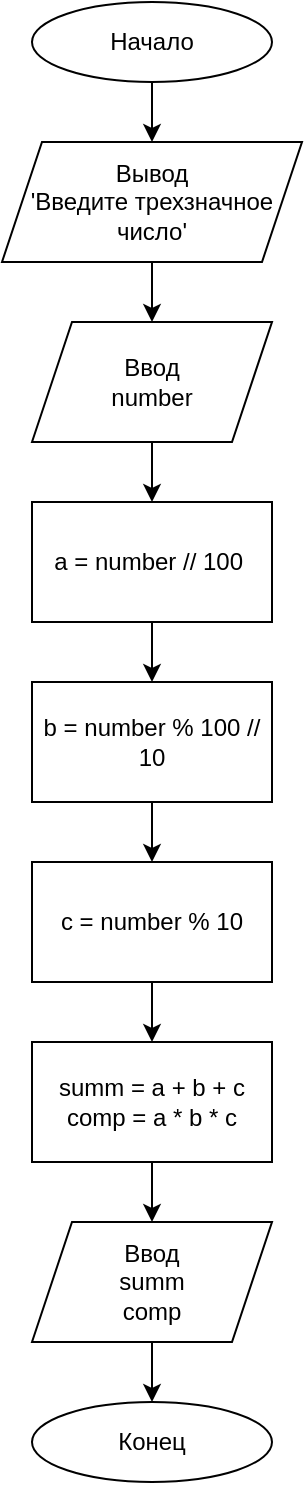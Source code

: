 <mxfile version="13.8.8" type="google" pages="5"><diagram id="25xtNtCRKlOZHEJqh-eC" name="Task 1"><mxGraphModel dx="1422" dy="762" grid="1" gridSize="10" guides="1" tooltips="1" connect="1" arrows="1" fold="1" page="1" pageScale="1" pageWidth="827" pageHeight="1169" math="0" shadow="0"><root><mxCell id="McjJeguB06SEoTUnNNNv-0"/><mxCell id="McjJeguB06SEoTUnNNNv-1" parent="McjJeguB06SEoTUnNNNv-0"/><mxCell id="McjJeguB06SEoTUnNNNv-11" style="edgeStyle=orthogonalEdgeStyle;rounded=0;orthogonalLoop=1;jettySize=auto;html=1;exitX=0.5;exitY=1;exitDx=0;exitDy=0;entryX=0.5;entryY=0;entryDx=0;entryDy=0;" edge="1" parent="McjJeguB06SEoTUnNNNv-1" source="McjJeguB06SEoTUnNNNv-2" target="McjJeguB06SEoTUnNNNv-3"><mxGeometry relative="1" as="geometry"/></mxCell><mxCell id="McjJeguB06SEoTUnNNNv-2" value="Начало" style="ellipse;whiteSpace=wrap;html=1;" vertex="1" parent="McjJeguB06SEoTUnNNNv-1"><mxGeometry x="354" y="20" width="120" height="40" as="geometry"/></mxCell><mxCell id="McjJeguB06SEoTUnNNNv-12" style="edgeStyle=orthogonalEdgeStyle;rounded=0;orthogonalLoop=1;jettySize=auto;html=1;exitX=0.5;exitY=1;exitDx=0;exitDy=0;entryX=0.5;entryY=0;entryDx=0;entryDy=0;" edge="1" parent="McjJeguB06SEoTUnNNNv-1" source="McjJeguB06SEoTUnNNNv-3" target="McjJeguB06SEoTUnNNNv-4"><mxGeometry relative="1" as="geometry"/></mxCell><mxCell id="McjJeguB06SEoTUnNNNv-3" value="Вывод&lt;br&gt;'Введите трехзначное число'" style="shape=parallelogram;perimeter=parallelogramPerimeter;whiteSpace=wrap;html=1;fixedSize=1;" vertex="1" parent="McjJeguB06SEoTUnNNNv-1"><mxGeometry x="339" y="90" width="150" height="60" as="geometry"/></mxCell><mxCell id="McjJeguB06SEoTUnNNNv-13" style="edgeStyle=orthogonalEdgeStyle;rounded=0;orthogonalLoop=1;jettySize=auto;html=1;exitX=0.5;exitY=1;exitDx=0;exitDy=0;entryX=0.5;entryY=0;entryDx=0;entryDy=0;" edge="1" parent="McjJeguB06SEoTUnNNNv-1" source="McjJeguB06SEoTUnNNNv-4" target="McjJeguB06SEoTUnNNNv-7"><mxGeometry relative="1" as="geometry"/></mxCell><mxCell id="McjJeguB06SEoTUnNNNv-4" value="Ввод&lt;br&gt;number" style="shape=parallelogram;perimeter=parallelogramPerimeter;whiteSpace=wrap;html=1;fixedSize=1;" vertex="1" parent="McjJeguB06SEoTUnNNNv-1"><mxGeometry x="354" y="180" width="120" height="60" as="geometry"/></mxCell><mxCell id="McjJeguB06SEoTUnNNNv-16" style="edgeStyle=orthogonalEdgeStyle;rounded=0;orthogonalLoop=1;jettySize=auto;html=1;exitX=0.5;exitY=1;exitDx=0;exitDy=0;entryX=0.5;entryY=0;entryDx=0;entryDy=0;" edge="1" parent="McjJeguB06SEoTUnNNNv-1" source="McjJeguB06SEoTUnNNNv-5" target="McjJeguB06SEoTUnNNNv-8"><mxGeometry relative="1" as="geometry"/></mxCell><mxCell id="McjJeguB06SEoTUnNNNv-5" value="c = number % 10" style="rounded=0;whiteSpace=wrap;html=1;" vertex="1" parent="McjJeguB06SEoTUnNNNv-1"><mxGeometry x="354" y="450" width="120" height="60" as="geometry"/></mxCell><mxCell id="McjJeguB06SEoTUnNNNv-15" style="edgeStyle=orthogonalEdgeStyle;rounded=0;orthogonalLoop=1;jettySize=auto;html=1;exitX=0.5;exitY=1;exitDx=0;exitDy=0;entryX=0.5;entryY=0;entryDx=0;entryDy=0;" edge="1" parent="McjJeguB06SEoTUnNNNv-1" source="McjJeguB06SEoTUnNNNv-6" target="McjJeguB06SEoTUnNNNv-5"><mxGeometry relative="1" as="geometry"/></mxCell><mxCell id="McjJeguB06SEoTUnNNNv-6" value="b = number % 100 // 10" style="rounded=0;whiteSpace=wrap;html=1;" vertex="1" parent="McjJeguB06SEoTUnNNNv-1"><mxGeometry x="354" y="360" width="120" height="60" as="geometry"/></mxCell><mxCell id="McjJeguB06SEoTUnNNNv-14" style="edgeStyle=orthogonalEdgeStyle;rounded=0;orthogonalLoop=1;jettySize=auto;html=1;exitX=0.5;exitY=1;exitDx=0;exitDy=0;entryX=0.5;entryY=0;entryDx=0;entryDy=0;" edge="1" parent="McjJeguB06SEoTUnNNNv-1" source="McjJeguB06SEoTUnNNNv-7" target="McjJeguB06SEoTUnNNNv-6"><mxGeometry relative="1" as="geometry"/></mxCell><mxCell id="McjJeguB06SEoTUnNNNv-7" value="a = number // 100&amp;nbsp;" style="rounded=0;whiteSpace=wrap;html=1;" vertex="1" parent="McjJeguB06SEoTUnNNNv-1"><mxGeometry x="354" y="270" width="120" height="60" as="geometry"/></mxCell><mxCell id="McjJeguB06SEoTUnNNNv-17" style="edgeStyle=orthogonalEdgeStyle;rounded=0;orthogonalLoop=1;jettySize=auto;html=1;exitX=0.5;exitY=1;exitDx=0;exitDy=0;entryX=0.5;entryY=0;entryDx=0;entryDy=0;" edge="1" parent="McjJeguB06SEoTUnNNNv-1" source="McjJeguB06SEoTUnNNNv-8" target="McjJeguB06SEoTUnNNNv-9"><mxGeometry relative="1" as="geometry"/></mxCell><mxCell id="McjJeguB06SEoTUnNNNv-8" value="summ = a + b + c&lt;br&gt;comp = a * b * c" style="rounded=0;whiteSpace=wrap;html=1;" vertex="1" parent="McjJeguB06SEoTUnNNNv-1"><mxGeometry x="354" y="540" width="120" height="60" as="geometry"/></mxCell><mxCell id="McjJeguB06SEoTUnNNNv-18" style="edgeStyle=orthogonalEdgeStyle;rounded=0;orthogonalLoop=1;jettySize=auto;html=1;exitX=0.5;exitY=1;exitDx=0;exitDy=0;entryX=0.5;entryY=0;entryDx=0;entryDy=0;" edge="1" parent="McjJeguB06SEoTUnNNNv-1" source="McjJeguB06SEoTUnNNNv-9" target="McjJeguB06SEoTUnNNNv-10"><mxGeometry relative="1" as="geometry"/></mxCell><mxCell id="McjJeguB06SEoTUnNNNv-9" value="Ввод&lt;br&gt;summ&lt;br&gt;comp" style="shape=parallelogram;perimeter=parallelogramPerimeter;whiteSpace=wrap;html=1;fixedSize=1;" vertex="1" parent="McjJeguB06SEoTUnNNNv-1"><mxGeometry x="354" y="630" width="120" height="60" as="geometry"/></mxCell><mxCell id="McjJeguB06SEoTUnNNNv-10" value="Конец" style="ellipse;whiteSpace=wrap;html=1;" vertex="1" parent="McjJeguB06SEoTUnNNNv-1"><mxGeometry x="354" y="720" width="120" height="40" as="geometry"/></mxCell></root></mxGraphModel></diagram><diagram id="anOx8kDSHEm3gENMnYb4" name="Task 3"><mxGraphModel dx="460" dy="752" grid="1" gridSize="10" guides="1" tooltips="1" connect="1" arrows="1" fold="1" page="1" pageScale="1" pageWidth="827" pageHeight="1169" math="0" shadow="0"><root><mxCell id="rfjsZ6-eTR9BTVZkiJD1-0"/><mxCell id="rfjsZ6-eTR9BTVZkiJD1-1" parent="rfjsZ6-eTR9BTVZkiJD1-0"/><mxCell id="rfjsZ6-eTR9BTVZkiJD1-4" style="edgeStyle=orthogonalEdgeStyle;rounded=0;orthogonalLoop=1;jettySize=auto;html=1;exitX=0.5;exitY=1;exitDx=0;exitDy=0;entryX=0.5;entryY=0;entryDx=0;entryDy=0;" edge="1" parent="rfjsZ6-eTR9BTVZkiJD1-1" source="rfjsZ6-eTR9BTVZkiJD1-2" target="rfjsZ6-eTR9BTVZkiJD1-3"><mxGeometry relative="1" as="geometry"/></mxCell><mxCell id="rfjsZ6-eTR9BTVZkiJD1-2" value="Начало" style="ellipse;whiteSpace=wrap;html=1;" vertex="1" parent="rfjsZ6-eTR9BTVZkiJD1-1"><mxGeometry x="354" y="50" width="120" height="40" as="geometry"/></mxCell><mxCell id="rfjsZ6-eTR9BTVZkiJD1-6" style="edgeStyle=orthogonalEdgeStyle;rounded=0;orthogonalLoop=1;jettySize=auto;html=1;exitX=0.5;exitY=1;exitDx=0;exitDy=0;entryX=0.5;entryY=0;entryDx=0;entryDy=0;" edge="1" parent="rfjsZ6-eTR9BTVZkiJD1-1" source="rfjsZ6-eTR9BTVZkiJD1-3" target="rfjsZ6-eTR9BTVZkiJD1-5"><mxGeometry relative="1" as="geometry"/></mxCell><mxCell id="rfjsZ6-eTR9BTVZkiJD1-3" value="Вывод&lt;br&gt;'Введите координаты&lt;br&gt;&amp;nbsp;(х1, у1)&amp;nbsp; (х2, у2)'" style="shape=parallelogram;perimeter=parallelogramPerimeter;whiteSpace=wrap;html=1;fixedSize=1;" vertex="1" parent="rfjsZ6-eTR9BTVZkiJD1-1"><mxGeometry x="340" y="120" width="156" height="60" as="geometry"/></mxCell><mxCell id="rfjsZ6-eTR9BTVZkiJD1-13" style="edgeStyle=orthogonalEdgeStyle;rounded=0;orthogonalLoop=1;jettySize=auto;html=1;exitX=0.5;exitY=1;exitDx=0;exitDy=0;entryX=0.5;entryY=0;entryDx=0;entryDy=0;" edge="1" parent="rfjsZ6-eTR9BTVZkiJD1-1" source="rfjsZ6-eTR9BTVZkiJD1-5" target="rfjsZ6-eTR9BTVZkiJD1-7"><mxGeometry relative="1" as="geometry"/></mxCell><mxCell id="rfjsZ6-eTR9BTVZkiJD1-5" value="Ввод&lt;br&gt;х1, у1, х2, у2" style="shape=parallelogram;perimeter=parallelogramPerimeter;whiteSpace=wrap;html=1;fixedSize=1;" vertex="1" parent="rfjsZ6-eTR9BTVZkiJD1-1"><mxGeometry x="358" y="210" width="120" height="60" as="geometry"/></mxCell><mxCell id="rfjsZ6-eTR9BTVZkiJD1-14" style="edgeStyle=orthogonalEdgeStyle;rounded=0;orthogonalLoop=1;jettySize=auto;html=1;exitX=0.5;exitY=1;exitDx=0;exitDy=0;entryX=0.5;entryY=0;entryDx=0;entryDy=0;" edge="1" parent="rfjsZ6-eTR9BTVZkiJD1-1" source="rfjsZ6-eTR9BTVZkiJD1-7" target="rfjsZ6-eTR9BTVZkiJD1-8"><mxGeometry relative="1" as="geometry"/></mxCell><mxCell id="rfjsZ6-eTR9BTVZkiJD1-7" value="k = (y1 - y2)/(x1 - x2)" style="rounded=0;whiteSpace=wrap;html=1;" vertex="1" parent="rfjsZ6-eTR9BTVZkiJD1-1"><mxGeometry x="358" y="300" width="120" height="60" as="geometry"/></mxCell><mxCell id="rfjsZ6-eTR9BTVZkiJD1-15" style="edgeStyle=orthogonalEdgeStyle;rounded=0;orthogonalLoop=1;jettySize=auto;html=1;exitX=0.5;exitY=1;exitDx=0;exitDy=0;entryX=0.5;entryY=0;entryDx=0;entryDy=0;" edge="1" parent="rfjsZ6-eTR9BTVZkiJD1-1" source="rfjsZ6-eTR9BTVZkiJD1-8" target="rfjsZ6-eTR9BTVZkiJD1-11"><mxGeometry relative="1" as="geometry"/></mxCell><mxCell id="rfjsZ6-eTR9BTVZkiJD1-8" value="b = y2 - ((y1 - y2)/(x1 -x2)) * x2" style="rounded=0;whiteSpace=wrap;html=1;" vertex="1" parent="rfjsZ6-eTR9BTVZkiJD1-1"><mxGeometry x="330" y="390" width="180" height="60" as="geometry"/></mxCell><mxCell id="rfjsZ6-eTR9BTVZkiJD1-17" style="edgeStyle=orthogonalEdgeStyle;rounded=0;orthogonalLoop=1;jettySize=auto;html=1;exitX=0.5;exitY=1;exitDx=0;exitDy=0;entryX=0.5;entryY=0;entryDx=0;entryDy=0;" edge="1" parent="rfjsZ6-eTR9BTVZkiJD1-1" source="rfjsZ6-eTR9BTVZkiJD1-11" target="rfjsZ6-eTR9BTVZkiJD1-12"><mxGeometry relative="1" as="geometry"/></mxCell><mxCell id="rfjsZ6-eTR9BTVZkiJD1-11" value="Вывод&lt;br&gt;'y = kx + b'" style="shape=parallelogram;perimeter=parallelogramPerimeter;whiteSpace=wrap;html=1;fixedSize=1;" vertex="1" parent="rfjsZ6-eTR9BTVZkiJD1-1"><mxGeometry x="360" y="480" width="120" height="60" as="geometry"/></mxCell><mxCell id="rfjsZ6-eTR9BTVZkiJD1-12" value="Конец" style="ellipse;whiteSpace=wrap;html=1;" vertex="1" parent="rfjsZ6-eTR9BTVZkiJD1-1"><mxGeometry x="360" y="580" width="120" height="40" as="geometry"/></mxCell></root></mxGraphModel></diagram><diagram id="IfWlm0e1lP4zoYslzaxg" name="Task 7"><mxGraphModel dx="460" dy="1921" grid="1" gridSize="10" guides="1" tooltips="1" connect="1" arrows="1" fold="1" page="1" pageScale="1" pageWidth="827" pageHeight="1169" math="0" shadow="0"><root><mxCell id="JjM3Pvo5HYMy0c5zYG-a-0"/><mxCell id="JjM3Pvo5HYMy0c5zYG-a-1" parent="JjM3Pvo5HYMy0c5zYG-a-0"/><mxCell id="TxJ2thoxrxC_qynosbC_-2" style="edgeStyle=orthogonalEdgeStyle;rounded=0;orthogonalLoop=1;jettySize=auto;html=1;exitX=0.5;exitY=1;exitDx=0;exitDy=0;entryX=0.5;entryY=0;entryDx=0;entryDy=0;" parent="JjM3Pvo5HYMy0c5zYG-a-1" source="TxJ2thoxrxC_qynosbC_-0" target="TxJ2thoxrxC_qynosbC_-1" edge="1"><mxGeometry relative="1" as="geometry"/></mxCell><mxCell id="TxJ2thoxrxC_qynosbC_-0" value="Начало" style="ellipse;whiteSpace=wrap;html=1;" parent="JjM3Pvo5HYMy0c5zYG-a-1" vertex="1"><mxGeometry x="354" y="-1120" width="120" height="40" as="geometry"/></mxCell><mxCell id="8mqTfst7zH2GHPZIp0Lx-1" style="edgeStyle=orthogonalEdgeStyle;rounded=0;orthogonalLoop=1;jettySize=auto;html=1;exitX=0.5;exitY=1;exitDx=0;exitDy=0;entryX=0.5;entryY=0;entryDx=0;entryDy=0;" parent="JjM3Pvo5HYMy0c5zYG-a-1" source="TxJ2thoxrxC_qynosbC_-1" target="8mqTfst7zH2GHPZIp0Lx-0" edge="1"><mxGeometry relative="1" as="geometry"/></mxCell><mxCell id="TxJ2thoxrxC_qynosbC_-1" value="Вывод&lt;br&gt;'Введите длины отрезков'" style="shape=parallelogram;perimeter=parallelogramPerimeter;whiteSpace=wrap;html=1;fixedSize=1;" parent="JjM3Pvo5HYMy0c5zYG-a-1" vertex="1"><mxGeometry x="354" y="-1060" width="120" height="60" as="geometry"/></mxCell><mxCell id="8mqTfst7zH2GHPZIp0Lx-5" style="edgeStyle=orthogonalEdgeStyle;rounded=0;orthogonalLoop=1;jettySize=auto;html=1;exitX=0.5;exitY=1;exitDx=0;exitDy=0;entryX=0.5;entryY=0;entryDx=0;entryDy=0;" parent="JjM3Pvo5HYMy0c5zYG-a-1" source="8mqTfst7zH2GHPZIp0Lx-0" target="8mqTfst7zH2GHPZIp0Lx-2" edge="1"><mxGeometry relative="1" as="geometry"/></mxCell><mxCell id="8mqTfst7zH2GHPZIp0Lx-0" value="Ввод&lt;br&gt;a, b, c" style="shape=parallelogram;perimeter=parallelogramPerimeter;whiteSpace=wrap;html=1;fixedSize=1;" parent="JjM3Pvo5HYMy0c5zYG-a-1" vertex="1"><mxGeometry x="354" y="-980" width="120" height="60" as="geometry"/></mxCell><mxCell id="8mqTfst7zH2GHPZIp0Lx-10" style="edgeStyle=orthogonalEdgeStyle;rounded=0;orthogonalLoop=1;jettySize=auto;html=1;exitX=1;exitY=0.5;exitDx=0;exitDy=0;entryX=0.5;entryY=0;entryDx=0;entryDy=0;" parent="JjM3Pvo5HYMy0c5zYG-a-1" source="8mqTfst7zH2GHPZIp0Lx-2" target="8mqTfst7zH2GHPZIp0Lx-9" edge="1"><mxGeometry relative="1" as="geometry"/></mxCell><mxCell id="8mqTfst7zH2GHPZIp0Lx-14" style="edgeStyle=orthogonalEdgeStyle;rounded=0;orthogonalLoop=1;jettySize=auto;html=1;exitX=0;exitY=0.5;exitDx=0;exitDy=0;entryX=0.5;entryY=0;entryDx=0;entryDy=0;" parent="JjM3Pvo5HYMy0c5zYG-a-1" source="8mqTfst7zH2GHPZIp0Lx-2" target="8mqTfst7zH2GHPZIp0Lx-11" edge="1"><mxGeometry relative="1" as="geometry"/></mxCell><mxCell id="8mqTfst7zH2GHPZIp0Lx-2" value="a + b &amp;lt;= c&lt;br&gt;a + c &amp;lt;= b&lt;br&gt;b + c &amp;lt;= a" style="rhombus;whiteSpace=wrap;html=1;" parent="JjM3Pvo5HYMy0c5zYG-a-1" vertex="1"><mxGeometry x="339" y="-880" width="150" height="70" as="geometry"/></mxCell><mxCell id="8mqTfst7zH2GHPZIp0Lx-3" value="Да" style="text;html=1;align=center;verticalAlign=middle;resizable=0;points=[];autosize=1;" parent="JjM3Pvo5HYMy0c5zYG-a-1" vertex="1"><mxGeometry x="340" y="-880" width="30" height="20" as="geometry"/></mxCell><mxCell id="8mqTfst7zH2GHPZIp0Lx-4" value="Нет" style="text;html=1;align=center;verticalAlign=middle;resizable=0;points=[];autosize=1;" parent="JjM3Pvo5HYMy0c5zYG-a-1" vertex="1"><mxGeometry x="445" y="-880" width="40" height="20" as="geometry"/></mxCell><mxCell id="8mqTfst7zH2GHPZIp0Lx-26" style="edgeStyle=orthogonalEdgeStyle;rounded=0;orthogonalLoop=1;jettySize=auto;html=1;exitX=0.5;exitY=1;exitDx=0;exitDy=0;entryX=0.5;entryY=0;entryDx=0;entryDy=0;" parent="JjM3Pvo5HYMy0c5zYG-a-1" source="8mqTfst7zH2GHPZIp0Lx-9" target="8mqTfst7zH2GHPZIp0Lx-25" edge="1"><mxGeometry relative="1" as="geometry"/></mxCell><mxCell id="8mqTfst7zH2GHPZIp0Lx-9" value="Вывод&lt;br&gt;'Треугольник не существует'" style="shape=parallelogram;perimeter=parallelogramPerimeter;whiteSpace=wrap;html=1;fixedSize=1;" parent="JjM3Pvo5HYMy0c5zYG-a-1" vertex="1"><mxGeometry x="550" y="-650" width="120" height="60" as="geometry"/></mxCell><mxCell id="8mqTfst7zH2GHPZIp0Lx-16" style="edgeStyle=orthogonalEdgeStyle;rounded=0;orthogonalLoop=1;jettySize=auto;html=1;exitX=0;exitY=0.5;exitDx=0;exitDy=0;entryX=0.5;entryY=0;entryDx=0;entryDy=0;" parent="JjM3Pvo5HYMy0c5zYG-a-1" source="8mqTfst7zH2GHPZIp0Lx-11" target="8mqTfst7zH2GHPZIp0Lx-15" edge="1"><mxGeometry relative="1" as="geometry"/></mxCell><mxCell id="8mqTfst7zH2GHPZIp0Lx-20" style="edgeStyle=orthogonalEdgeStyle;rounded=0;orthogonalLoop=1;jettySize=auto;html=1;exitX=1;exitY=0.5;exitDx=0;exitDy=0;entryX=0.5;entryY=0;entryDx=0;entryDy=0;" parent="JjM3Pvo5HYMy0c5zYG-a-1" source="8mqTfst7zH2GHPZIp0Lx-11" target="8mqTfst7zH2GHPZIp0Lx-17" edge="1"><mxGeometry relative="1" as="geometry"/></mxCell><mxCell id="8mqTfst7zH2GHPZIp0Lx-11" value="a != b&lt;br&gt;a != c&lt;br&gt;b != c" style="rhombus;whiteSpace=wrap;html=1;" parent="JjM3Pvo5HYMy0c5zYG-a-1" vertex="1"><mxGeometry x="185" y="-790" width="110" height="60" as="geometry"/></mxCell><mxCell id="8mqTfst7zH2GHPZIp0Lx-12" value="Да" style="text;html=1;align=center;verticalAlign=middle;resizable=0;points=[];autosize=1;" parent="JjM3Pvo5HYMy0c5zYG-a-1" vertex="1"><mxGeometry x="170" y="-790" width="30" height="20" as="geometry"/></mxCell><mxCell id="8mqTfst7zH2GHPZIp0Lx-13" value="Нет" style="text;html=1;align=center;verticalAlign=middle;resizable=0;points=[];autosize=1;" parent="JjM3Pvo5HYMy0c5zYG-a-1" vertex="1"><mxGeometry x="275" y="-790" width="40" height="20" as="geometry"/></mxCell><mxCell id="8mqTfst7zH2GHPZIp0Lx-29" style="edgeStyle=orthogonalEdgeStyle;rounded=0;orthogonalLoop=1;jettySize=auto;html=1;exitX=0.5;exitY=1;exitDx=0;exitDy=0;entryX=0.5;entryY=0;entryDx=0;entryDy=0;" parent="JjM3Pvo5HYMy0c5zYG-a-1" source="8mqTfst7zH2GHPZIp0Lx-15" target="8mqTfst7zH2GHPZIp0Lx-25" edge="1"><mxGeometry relative="1" as="geometry"/></mxCell><mxCell id="8mqTfst7zH2GHPZIp0Lx-15" value="Вывод&lt;br&gt;'Треугольник разносторонний'" style="shape=parallelogram;perimeter=parallelogramPerimeter;whiteSpace=wrap;html=1;fixedSize=1;" parent="JjM3Pvo5HYMy0c5zYG-a-1" vertex="1"><mxGeometry x="50" y="-650" width="130" height="60" as="geometry"/></mxCell><mxCell id="8mqTfst7zH2GHPZIp0Lx-22" style="edgeStyle=orthogonalEdgeStyle;rounded=0;orthogonalLoop=1;jettySize=auto;html=1;exitX=0;exitY=0.5;exitDx=0;exitDy=0;entryX=0.5;entryY=0;entryDx=0;entryDy=0;" parent="JjM3Pvo5HYMy0c5zYG-a-1" source="8mqTfst7zH2GHPZIp0Lx-17" target="8mqTfst7zH2GHPZIp0Lx-21" edge="1"><mxGeometry relative="1" as="geometry"/></mxCell><mxCell id="8mqTfst7zH2GHPZIp0Lx-24" style="edgeStyle=orthogonalEdgeStyle;rounded=0;orthogonalLoop=1;jettySize=auto;html=1;exitX=1;exitY=0.5;exitDx=0;exitDy=0;entryX=0.577;entryY=0.033;entryDx=0;entryDy=0;entryPerimeter=0;" parent="JjM3Pvo5HYMy0c5zYG-a-1" source="8mqTfst7zH2GHPZIp0Lx-17" target="8mqTfst7zH2GHPZIp0Lx-23" edge="1"><mxGeometry relative="1" as="geometry"/></mxCell><mxCell id="8mqTfst7zH2GHPZIp0Lx-17" value="a = b = c" style="rhombus;whiteSpace=wrap;html=1;" parent="JjM3Pvo5HYMy0c5zYG-a-1" vertex="1"><mxGeometry x="290" y="-730" width="110" height="60" as="geometry"/></mxCell><mxCell id="8mqTfst7zH2GHPZIp0Lx-18" value="Да" style="text;html=1;align=center;verticalAlign=middle;resizable=0;points=[];autosize=1;" parent="JjM3Pvo5HYMy0c5zYG-a-1" vertex="1"><mxGeometry x="275" y="-730" width="30" height="20" as="geometry"/></mxCell><mxCell id="8mqTfst7zH2GHPZIp0Lx-19" value="Нет" style="text;html=1;align=center;verticalAlign=middle;resizable=0;points=[];autosize=1;" parent="JjM3Pvo5HYMy0c5zYG-a-1" vertex="1"><mxGeometry x="380" y="-730" width="40" height="20" as="geometry"/></mxCell><mxCell id="8mqTfst7zH2GHPZIp0Lx-28" style="edgeStyle=orthogonalEdgeStyle;rounded=0;orthogonalLoop=1;jettySize=auto;html=1;exitX=0.5;exitY=1;exitDx=0;exitDy=0;entryX=0.5;entryY=0;entryDx=0;entryDy=0;" parent="JjM3Pvo5HYMy0c5zYG-a-1" source="8mqTfst7zH2GHPZIp0Lx-21" target="8mqTfst7zH2GHPZIp0Lx-25" edge="1"><mxGeometry relative="1" as="geometry"/></mxCell><mxCell id="8mqTfst7zH2GHPZIp0Lx-21" value="Вывод&lt;br&gt;'Треугольник равносторонний'" style="shape=parallelogram;perimeter=parallelogramPerimeter;whiteSpace=wrap;html=1;fixedSize=1;" parent="JjM3Pvo5HYMy0c5zYG-a-1" vertex="1"><mxGeometry x="200" y="-650" width="130" height="60" as="geometry"/></mxCell><mxCell id="8mqTfst7zH2GHPZIp0Lx-27" style="edgeStyle=orthogonalEdgeStyle;rounded=0;orthogonalLoop=1;jettySize=auto;html=1;exitX=0.5;exitY=1;exitDx=0;exitDy=0;entryX=0.5;entryY=0;entryDx=0;entryDy=0;" parent="JjM3Pvo5HYMy0c5zYG-a-1" source="8mqTfst7zH2GHPZIp0Lx-23" target="8mqTfst7zH2GHPZIp0Lx-25" edge="1"><mxGeometry relative="1" as="geometry"/></mxCell><mxCell id="8mqTfst7zH2GHPZIp0Lx-23" value="Вывод&lt;br&gt;'Треугольник равносторонний'" style="shape=parallelogram;perimeter=parallelogramPerimeter;whiteSpace=wrap;html=1;fixedSize=1;" parent="JjM3Pvo5HYMy0c5zYG-a-1" vertex="1"><mxGeometry x="390" y="-650" width="130" height="60" as="geometry"/></mxCell><mxCell id="8mqTfst7zH2GHPZIp0Lx-25" value="Конец" style="ellipse;whiteSpace=wrap;html=1;" parent="JjM3Pvo5HYMy0c5zYG-a-1" vertex="1"><mxGeometry x="354" y="-520" width="120" height="40" as="geometry"/></mxCell></root></mxGraphModel></diagram><diagram id="6WDhkIJH_eCz7nYe2sJX" name="Task 8"><mxGraphModel dx="460" dy="752" grid="1" gridSize="10" guides="1" tooltips="1" connect="1" arrows="1" fold="1" page="1" pageScale="1" pageWidth="827" pageHeight="1169" math="0" shadow="0"><root><mxCell id="m5B79tW_Gu5ac8S8Aag7-0"/><mxCell id="m5B79tW_Gu5ac8S8Aag7-1" parent="m5B79tW_Gu5ac8S8Aag7-0"/><mxCell id="Gj9czIPTzXlTFDW5N3iv-2" style="edgeStyle=orthogonalEdgeStyle;rounded=0;orthogonalLoop=1;jettySize=auto;html=1;exitX=0.5;exitY=1;exitDx=0;exitDy=0;entryX=0.5;entryY=0;entryDx=0;entryDy=0;" edge="1" parent="m5B79tW_Gu5ac8S8Aag7-1" source="Gj9czIPTzXlTFDW5N3iv-0" target="Gj9czIPTzXlTFDW5N3iv-1"><mxGeometry relative="1" as="geometry"/></mxCell><mxCell id="Gj9czIPTzXlTFDW5N3iv-0" value="Начало" style="ellipse;whiteSpace=wrap;html=1;" vertex="1" parent="m5B79tW_Gu5ac8S8Aag7-1"><mxGeometry x="354" y="40" width="120" height="40" as="geometry"/></mxCell><mxCell id="Gj9czIPTzXlTFDW5N3iv-4" style="edgeStyle=orthogonalEdgeStyle;rounded=0;orthogonalLoop=1;jettySize=auto;html=1;exitX=0.5;exitY=1;exitDx=0;exitDy=0;entryX=0.5;entryY=0;entryDx=0;entryDy=0;" edge="1" parent="m5B79tW_Gu5ac8S8Aag7-1" source="Gj9czIPTzXlTFDW5N3iv-1" target="Gj9czIPTzXlTFDW5N3iv-3"><mxGeometry relative="1" as="geometry"/></mxCell><mxCell id="Gj9czIPTzXlTFDW5N3iv-1" value="Вывод&lt;br&gt;'Введите год'" style="shape=parallelogram;perimeter=parallelogramPerimeter;whiteSpace=wrap;html=1;fixedSize=1;" vertex="1" parent="m5B79tW_Gu5ac8S8Aag7-1"><mxGeometry x="354" y="110" width="120" height="60" as="geometry"/></mxCell><mxCell id="Gj9czIPTzXlTFDW5N3iv-9" style="edgeStyle=orthogonalEdgeStyle;rounded=0;orthogonalLoop=1;jettySize=auto;html=1;exitX=0.5;exitY=1;exitDx=0;exitDy=0;" edge="1" parent="m5B79tW_Gu5ac8S8Aag7-1" source="Gj9czIPTzXlTFDW5N3iv-3" target="Gj9czIPTzXlTFDW5N3iv-6"><mxGeometry relative="1" as="geometry"/></mxCell><mxCell id="Gj9czIPTzXlTFDW5N3iv-3" value="Ввод&lt;br&gt;Year" style="shape=parallelogram;perimeter=parallelogramPerimeter;whiteSpace=wrap;html=1;fixedSize=1;" vertex="1" parent="m5B79tW_Gu5ac8S8Aag7-1"><mxGeometry x="354" y="200" width="120" height="60" as="geometry"/></mxCell><mxCell id="Gj9czIPTzXlTFDW5N3iv-13" style="edgeStyle=orthogonalEdgeStyle;rounded=0;orthogonalLoop=1;jettySize=auto;html=1;exitX=0.5;exitY=1;exitDx=0;exitDy=0;entryX=0.5;entryY=0;entryDx=0;entryDy=0;" edge="1" parent="m5B79tW_Gu5ac8S8Aag7-1" source="Gj9czIPTzXlTFDW5N3iv-6" target="Gj9czIPTzXlTFDW5N3iv-10"><mxGeometry relative="1" as="geometry"/></mxCell><mxCell id="Gj9czIPTzXlTFDW5N3iv-28" style="edgeStyle=orthogonalEdgeStyle;rounded=0;orthogonalLoop=1;jettySize=auto;html=1;exitX=1;exitY=0.5;exitDx=0;exitDy=0;entryX=0.575;entryY=0.033;entryDx=0;entryDy=0;entryPerimeter=0;" edge="1" parent="m5B79tW_Gu5ac8S8Aag7-1" source="Gj9czIPTzXlTFDW5N3iv-6" target="Gj9czIPTzXlTFDW5N3iv-14"><mxGeometry relative="1" as="geometry"/></mxCell><mxCell id="Gj9czIPTzXlTFDW5N3iv-6" value="Year % 4 != 0" style="rhombus;whiteSpace=wrap;html=1;" vertex="1" parent="m5B79tW_Gu5ac8S8Aag7-1"><mxGeometry x="359" y="300" width="110" height="60" as="geometry"/></mxCell><mxCell id="Gj9czIPTzXlTFDW5N3iv-7" value="Нет" style="text;html=1;align=center;verticalAlign=middle;resizable=0;points=[];autosize=1;" vertex="1" parent="m5B79tW_Gu5ac8S8Aag7-1"><mxGeometry x="370" y="360" width="40" height="20" as="geometry"/></mxCell><mxCell id="Gj9czIPTzXlTFDW5N3iv-8" value="Да" style="text;html=1;align=center;verticalAlign=middle;resizable=0;points=[];autosize=1;" vertex="1" parent="m5B79tW_Gu5ac8S8Aag7-1"><mxGeometry x="451" y="300" width="30" height="20" as="geometry"/></mxCell><mxCell id="Gj9czIPTzXlTFDW5N3iv-17" style="edgeStyle=orthogonalEdgeStyle;rounded=0;orthogonalLoop=1;jettySize=auto;html=1;exitX=0;exitY=0.5;exitDx=0;exitDy=0;entryX=0.5;entryY=0;entryDx=0;entryDy=0;" edge="1" parent="m5B79tW_Gu5ac8S8Aag7-1" source="Gj9czIPTzXlTFDW5N3iv-10" target="Gj9czIPTzXlTFDW5N3iv-16"><mxGeometry relative="1" as="geometry"/></mxCell><mxCell id="Gj9czIPTzXlTFDW5N3iv-10" value="year % 100 == 0" style="rhombus;whiteSpace=wrap;html=1;" vertex="1" parent="m5B79tW_Gu5ac8S8Aag7-1"><mxGeometry x="359" y="400" width="110" height="70" as="geometry"/></mxCell><mxCell id="Gj9czIPTzXlTFDW5N3iv-11" value="Нет" style="text;html=1;align=center;verticalAlign=middle;resizable=0;points=[];autosize=1;" vertex="1" parent="m5B79tW_Gu5ac8S8Aag7-1"><mxGeometry x="336" y="400" width="40" height="20" as="geometry"/></mxCell><mxCell id="Gj9czIPTzXlTFDW5N3iv-12" value="Да" style="text;html=1;align=center;verticalAlign=middle;resizable=0;points=[];autosize=1;" vertex="1" parent="m5B79tW_Gu5ac8S8Aag7-1"><mxGeometry x="451" y="400" width="30" height="20" as="geometry"/></mxCell><mxCell id="Gj9czIPTzXlTFDW5N3iv-30" style="edgeStyle=orthogonalEdgeStyle;rounded=0;orthogonalLoop=1;jettySize=auto;html=1;exitX=0.5;exitY=1;exitDx=0;exitDy=0;entryX=0.5;entryY=0;entryDx=0;entryDy=0;" edge="1" parent="m5B79tW_Gu5ac8S8Aag7-1" source="Gj9czIPTzXlTFDW5N3iv-14" target="Gj9czIPTzXlTFDW5N3iv-18"><mxGeometry relative="1" as="geometry"/></mxCell><mxCell id="Gj9czIPTzXlTFDW5N3iv-14" value="Вывод&lt;br&gt;'Год обычный'" style="shape=parallelogram;perimeter=parallelogramPerimeter;whiteSpace=wrap;html=1;fixedSize=1;" vertex="1" parent="m5B79tW_Gu5ac8S8Aag7-1"><mxGeometry x="600" y="510" width="120" height="60" as="geometry"/></mxCell><mxCell id="Gj9czIPTzXlTFDW5N3iv-19" style="edgeStyle=orthogonalEdgeStyle;rounded=0;orthogonalLoop=1;jettySize=auto;html=1;exitX=0.5;exitY=1;exitDx=0;exitDy=0;" edge="1" parent="m5B79tW_Gu5ac8S8Aag7-1" source="Gj9czIPTzXlTFDW5N3iv-16" target="Gj9czIPTzXlTFDW5N3iv-18"><mxGeometry relative="1" as="geometry"/></mxCell><mxCell id="Gj9czIPTzXlTFDW5N3iv-16" value="Вывод&lt;br&gt;'Високосный год'" style="shape=parallelogram;perimeter=parallelogramPerimeter;whiteSpace=wrap;html=1;fixedSize=1;" vertex="1" parent="m5B79tW_Gu5ac8S8Aag7-1"><mxGeometry x="250" y="490" width="120" height="60" as="geometry"/></mxCell><mxCell id="Gj9czIPTzXlTFDW5N3iv-18" value="Конец" style="ellipse;whiteSpace=wrap;html=1;" vertex="1" parent="m5B79tW_Gu5ac8S8Aag7-1"><mxGeometry x="390" y="780" width="120" height="40" as="geometry"/></mxCell><mxCell id="Gj9czIPTzXlTFDW5N3iv-26" style="edgeStyle=orthogonalEdgeStyle;rounded=0;orthogonalLoop=1;jettySize=auto;html=1;exitX=0;exitY=0.5;exitDx=0;exitDy=0;entryX=0.5;entryY=0;entryDx=0;entryDy=0;" edge="1" parent="m5B79tW_Gu5ac8S8Aag7-1" source="Gj9czIPTzXlTFDW5N3iv-21" target="Gj9czIPTzXlTFDW5N3iv-25"><mxGeometry relative="1" as="geometry"/></mxCell><mxCell id="Gj9czIPTzXlTFDW5N3iv-29" style="edgeStyle=orthogonalEdgeStyle;rounded=0;orthogonalLoop=1;jettySize=auto;html=1;exitX=1;exitY=0.5;exitDx=0;exitDy=0;entryX=0;entryY=0.5;entryDx=0;entryDy=0;" edge="1" parent="m5B79tW_Gu5ac8S8Aag7-1" source="Gj9czIPTzXlTFDW5N3iv-21" target="Gj9czIPTzXlTFDW5N3iv-14"><mxGeometry relative="1" as="geometry"/></mxCell><mxCell id="Gj9czIPTzXlTFDW5N3iv-21" value="year % 400 == 0" style="rhombus;whiteSpace=wrap;html=1;" vertex="1" parent="m5B79tW_Gu5ac8S8Aag7-1"><mxGeometry x="455" y="490" width="110" height="60" as="geometry"/></mxCell><mxCell id="Gj9czIPTzXlTFDW5N3iv-22" value="Да" style="text;html=1;align=center;verticalAlign=middle;resizable=0;points=[];autosize=1;" vertex="1" parent="m5B79tW_Gu5ac8S8Aag7-1"><mxGeometry x="440" y="490" width="30" height="20" as="geometry"/></mxCell><mxCell id="Gj9czIPTzXlTFDW5N3iv-23" value="Нет" style="text;html=1;align=center;verticalAlign=middle;resizable=0;points=[];autosize=1;" vertex="1" parent="m5B79tW_Gu5ac8S8Aag7-1"><mxGeometry x="545" y="490" width="40" height="20" as="geometry"/></mxCell><mxCell id="Gj9czIPTzXlTFDW5N3iv-27" style="edgeStyle=orthogonalEdgeStyle;rounded=0;orthogonalLoop=1;jettySize=auto;html=1;exitX=0.5;exitY=1;exitDx=0;exitDy=0;entryX=0.5;entryY=0;entryDx=0;entryDy=0;" edge="1" parent="m5B79tW_Gu5ac8S8Aag7-1" source="Gj9czIPTzXlTFDW5N3iv-25" target="Gj9czIPTzXlTFDW5N3iv-18"><mxGeometry relative="1" as="geometry"/></mxCell><mxCell id="Gj9czIPTzXlTFDW5N3iv-25" value="Вывод&lt;br&gt;'Високосный год'" style="shape=parallelogram;perimeter=parallelogramPerimeter;whiteSpace=wrap;html=1;fixedSize=1;" vertex="1" parent="m5B79tW_Gu5ac8S8Aag7-1"><mxGeometry x="370" y="570" width="120" height="60" as="geometry"/></mxCell></root></mxGraphModel></diagram><diagram id="37eabEudQ9oBmfP2xfvy" name="Task 9"><mxGraphModel dx="1422" dy="762" grid="1" gridSize="10" guides="1" tooltips="1" connect="1" arrows="1" fold="1" page="1" pageScale="1" pageWidth="827" pageHeight="1169" math="0" shadow="0"><root><mxCell id="0"/><mxCell id="1" parent="0"/><mxCell id="99beG11wnDA6zoXdlIc9-3" style="edgeStyle=orthogonalEdgeStyle;rounded=0;orthogonalLoop=1;jettySize=auto;html=1;exitX=0.5;exitY=1;exitDx=0;exitDy=0;entryX=0.5;entryY=0;entryDx=0;entryDy=0;" parent="1" source="99beG11wnDA6zoXdlIc9-1" edge="1"><mxGeometry relative="1" as="geometry"><mxPoint x="414" y="160" as="targetPoint"/></mxGeometry></mxCell><mxCell id="99beG11wnDA6zoXdlIc9-1" value="Начало" style="ellipse;whiteSpace=wrap;html=1;" parent="1" vertex="1"><mxGeometry x="354" y="70" width="120" height="40" as="geometry"/></mxCell><mxCell id="99beG11wnDA6zoXdlIc9-5" style="edgeStyle=orthogonalEdgeStyle;rounded=0;orthogonalLoop=1;jettySize=auto;html=1;exitX=0.5;exitY=1;exitDx=0;exitDy=0;entryX=0.5;entryY=0;entryDx=0;entryDy=0;" parent="1" edge="1"><mxGeometry relative="1" as="geometry"><mxPoint x="414" y="220" as="sourcePoint"/><mxPoint x="414" y="260" as="targetPoint"/></mxGeometry></mxCell><mxCell id="99beG11wnDA6zoXdlIc9-6" value="Вывод&lt;br&gt;'Введите три разных числа'" style="shape=parallelogram;perimeter=parallelogramPerimeter;whiteSpace=wrap;html=1;fixedSize=1;" parent="1" vertex="1"><mxGeometry x="339" y="160" width="150" height="60" as="geometry"/></mxCell><mxCell id="99beG11wnDA6zoXdlIc9-9" style="edgeStyle=orthogonalEdgeStyle;rounded=0;orthogonalLoop=1;jettySize=auto;html=1;exitX=0.5;exitY=1;exitDx=0;exitDy=0;entryX=0.5;entryY=0;entryDx=0;entryDy=0;" parent="1" source="99beG11wnDA6zoXdlIc9-7" target="99beG11wnDA6zoXdlIc9-8" edge="1"><mxGeometry relative="1" as="geometry"/></mxCell><mxCell id="99beG11wnDA6zoXdlIc9-7" value="Ввод&lt;br&gt;a, b, c" style="shape=parallelogram;perimeter=parallelogramPerimeter;whiteSpace=wrap;html=1;fixedSize=1;" parent="1" vertex="1"><mxGeometry x="354" y="260" width="120" height="60" as="geometry"/></mxCell><mxCell id="99beG11wnDA6zoXdlIc9-10" style="edgeStyle=orthogonalEdgeStyle;rounded=0;orthogonalLoop=1;jettySize=auto;html=1;exitX=1;exitY=0.5;exitDx=0;exitDy=0;" parent="1" source="99beG11wnDA6zoXdlIc9-8" edge="1"><mxGeometry relative="1" as="geometry"><mxPoint x="534" y="440" as="targetPoint"/></mxGeometry></mxCell><mxCell id="99beG11wnDA6zoXdlIc9-25" style="edgeStyle=orthogonalEdgeStyle;rounded=0;orthogonalLoop=1;jettySize=auto;html=1;exitX=0;exitY=0.5;exitDx=0;exitDy=0;entryX=0.5;entryY=0;entryDx=0;entryDy=0;" parent="1" source="99beG11wnDA6zoXdlIc9-8" target="99beG11wnDA6zoXdlIc9-14" edge="1"><mxGeometry relative="1" as="geometry"/></mxCell><mxCell id="99beG11wnDA6zoXdlIc9-8" value="a &amp;gt; b" style="rhombus;whiteSpace=wrap;html=1;" parent="1" vertex="1"><mxGeometry x="359" y="370" width="110" height="60" as="geometry"/></mxCell><mxCell id="99beG11wnDA6zoXdlIc9-12" value="Да" style="text;html=1;align=center;verticalAlign=middle;resizable=0;points=[];autosize=1;" parent="1" vertex="1"><mxGeometry x="344" y="370" width="30" height="20" as="geometry"/></mxCell><mxCell id="99beG11wnDA6zoXdlIc9-13" value="Нет" style="text;html=1;align=center;verticalAlign=middle;resizable=0;points=[];autosize=1;" parent="1" vertex="1"><mxGeometry x="449" y="370" width="40" height="20" as="geometry"/></mxCell><mxCell id="99beG11wnDA6zoXdlIc9-30" style="edgeStyle=orthogonalEdgeStyle;rounded=0;orthogonalLoop=1;jettySize=auto;html=1;exitX=1;exitY=0.5;exitDx=0;exitDy=0;entryX=0.5;entryY=0;entryDx=0;entryDy=0;" parent="1" source="99beG11wnDA6zoXdlIc9-14" target="99beG11wnDA6zoXdlIc9-61" edge="1"><mxGeometry relative="1" as="geometry"><mxPoint x="314" y="640" as="targetPoint"/></mxGeometry></mxCell><mxCell id="99beG11wnDA6zoXdlIc9-80" style="edgeStyle=orthogonalEdgeStyle;rounded=0;orthogonalLoop=1;jettySize=auto;html=1;exitX=0;exitY=0.5;exitDx=0;exitDy=0;entryX=0.5;entryY=0;entryDx=0;entryDy=0;" parent="1" source="99beG11wnDA6zoXdlIc9-14" target="99beG11wnDA6zoXdlIc9-43" edge="1"><mxGeometry relative="1" as="geometry"/></mxCell><mxCell id="99beG11wnDA6zoXdlIc9-14" value="a &amp;gt; c" style="rhombus;whiteSpace=wrap;html=1;" parent="1" vertex="1"><mxGeometry x="160" y="440" width="110" height="60" as="geometry"/></mxCell><mxCell id="99beG11wnDA6zoXdlIc9-18" value="Нет" style="text;html=1;align=center;verticalAlign=middle;resizable=0;points=[];autosize=1;" parent="1" vertex="1"><mxGeometry x="260" y="450" width="40" height="20" as="geometry"/></mxCell><mxCell id="99beG11wnDA6zoXdlIc9-32" style="edgeStyle=orthogonalEdgeStyle;rounded=0;orthogonalLoop=1;jettySize=auto;html=1;exitX=1;exitY=0.5;exitDx=0;exitDy=0;entryX=0.5;entryY=0;entryDx=0;entryDy=0;" parent="1" source="99beG11wnDA6zoXdlIc9-22" target="99beG11wnDA6zoXdlIc9-58" edge="1"><mxGeometry relative="1" as="geometry"><mxPoint x="675" y="640" as="targetPoint"/></mxGeometry></mxCell><mxCell id="99beG11wnDA6zoXdlIc9-36" style="edgeStyle=orthogonalEdgeStyle;rounded=0;orthogonalLoop=1;jettySize=auto;html=1;exitX=0;exitY=0.5;exitDx=0;exitDy=0;entryX=0.5;entryY=0;entryDx=0;entryDy=0;" parent="1" source="99beG11wnDA6zoXdlIc9-22" target="99beG11wnDA6zoXdlIc9-34" edge="1"><mxGeometry relative="1" as="geometry"/></mxCell><mxCell id="99beG11wnDA6zoXdlIc9-22" value="b &amp;gt; c" style="rhombus;whiteSpace=wrap;html=1;" parent="1" vertex="1"><mxGeometry x="480" y="440" width="110" height="60" as="geometry"/></mxCell><mxCell id="99beG11wnDA6zoXdlIc9-27" value="Нет" style="text;html=1;align=center;verticalAlign=middle;resizable=0;points=[];autosize=1;" parent="1" vertex="1"><mxGeometry x="620" y="450" width="40" height="20" as="geometry"/></mxCell><mxCell id="99beG11wnDA6zoXdlIc9-33" value="&lt;span style=&quot;color: rgb(0, 0, 0); font-family: helvetica; font-size: 12px; font-style: normal; font-weight: 400; letter-spacing: normal; text-align: center; text-indent: 0px; text-transform: none; word-spacing: 0px; background-color: rgb(248, 249, 250); display: inline; float: none;&quot;&gt;Да&lt;/span&gt;" style="text;whiteSpace=wrap;html=1;" parent="1" vertex="1"><mxGeometry x="450" y="445" width="40" height="30" as="geometry"/></mxCell><mxCell id="99beG11wnDA6zoXdlIc9-44" style="edgeStyle=orthogonalEdgeStyle;rounded=0;orthogonalLoop=1;jettySize=auto;html=1;exitX=1;exitY=0.5;exitDx=0;exitDy=0;entryX=0.5;entryY=0;entryDx=0;entryDy=0;" parent="1" source="99beG11wnDA6zoXdlIc9-34" target="99beG11wnDA6zoXdlIc9-60" edge="1"><mxGeometry relative="1" as="geometry"><mxPoint x="555" y="640" as="targetPoint"/></mxGeometry></mxCell><mxCell id="99beG11wnDA6zoXdlIc9-57" style="edgeStyle=orthogonalEdgeStyle;rounded=0;orthogonalLoop=1;jettySize=auto;html=1;exitX=0;exitY=0.5;exitDx=0;exitDy=0;entryX=0.5;entryY=0;entryDx=0;entryDy=0;" parent="1" source="99beG11wnDA6zoXdlIc9-34" target="99beG11wnDA6zoXdlIc9-62" edge="1"><mxGeometry relative="1" as="geometry"><mxPoint x="435" y="640" as="targetPoint"/></mxGeometry></mxCell><mxCell id="99beG11wnDA6zoXdlIc9-34" value="a &amp;gt; c" style="rhombus;whiteSpace=wrap;html=1;" parent="1" vertex="1"><mxGeometry x="400" y="510" width="110" height="60" as="geometry"/></mxCell><mxCell id="99beG11wnDA6zoXdlIc9-38" value="&lt;span style=&quot;color: rgb(0, 0, 0); font-family: helvetica; font-size: 12px; font-style: normal; font-weight: 400; letter-spacing: normal; text-align: center; text-indent: 0px; text-transform: none; word-spacing: 0px; background-color: rgb(248, 249, 250); display: inline; float: none;&quot;&gt;Да&lt;/span&gt;" style="text;whiteSpace=wrap;html=1;" parent="1" vertex="1"><mxGeometry x="374" y="510" width="40" height="30" as="geometry"/></mxCell><mxCell id="99beG11wnDA6zoXdlIc9-39" value="Нет" style="text;html=1;align=center;verticalAlign=middle;resizable=0;points=[];autosize=1;" parent="1" vertex="1"><mxGeometry x="520" y="520" width="40" height="20" as="geometry"/></mxCell><mxCell id="99beG11wnDA6zoXdlIc9-45" style="edgeStyle=orthogonalEdgeStyle;rounded=0;orthogonalLoop=1;jettySize=auto;html=1;exitX=0;exitY=0.5;exitDx=0;exitDy=0;entryX=0.5;entryY=0;entryDx=0;entryDy=0;" parent="1" source="99beG11wnDA6zoXdlIc9-43" target="99beG11wnDA6zoXdlIc9-52" edge="1"><mxGeometry relative="1" as="geometry"><mxPoint x="55" y="640" as="targetPoint"/></mxGeometry></mxCell><mxCell id="99beG11wnDA6zoXdlIc9-48" style="edgeStyle=orthogonalEdgeStyle;rounded=0;orthogonalLoop=1;jettySize=auto;html=1;exitX=1;exitY=0.5;exitDx=0;exitDy=0;entryX=0.5;entryY=0;entryDx=0;entryDy=0;" parent="1" source="99beG11wnDA6zoXdlIc9-43" target="99beG11wnDA6zoXdlIc9-59" edge="1"><mxGeometry relative="1" as="geometry"><mxPoint x="185" y="640" as="targetPoint"/></mxGeometry></mxCell><mxCell id="99beG11wnDA6zoXdlIc9-43" value="b &amp;gt; c" style="rhombus;whiteSpace=wrap;html=1;" parent="1" vertex="1"><mxGeometry x="70" y="510" width="110" height="60" as="geometry"/></mxCell><mxCell id="99beG11wnDA6zoXdlIc9-66" style="edgeStyle=orthogonalEdgeStyle;rounded=0;orthogonalLoop=1;jettySize=auto;html=1;exitX=0.5;exitY=1;exitDx=0;exitDy=0;entryX=0.5;entryY=0;entryDx=0;entryDy=0;" parent="1" source="99beG11wnDA6zoXdlIc9-52" target="99beG11wnDA6zoXdlIc9-65" edge="1"><mxGeometry relative="1" as="geometry"/></mxCell><mxCell id="99beG11wnDA6zoXdlIc9-52" value="b" style="rounded=0;whiteSpace=wrap;html=1;" parent="1" vertex="1"><mxGeometry x="20" y="585" width="60" height="60" as="geometry"/></mxCell><mxCell id="99beG11wnDA6zoXdlIc9-67" style="edgeStyle=orthogonalEdgeStyle;rounded=0;orthogonalLoop=1;jettySize=auto;html=1;exitX=0.5;exitY=1;exitDx=0;exitDy=0;entryX=0.5;entryY=0;entryDx=0;entryDy=0;" parent="1" source="99beG11wnDA6zoXdlIc9-58" target="99beG11wnDA6zoXdlIc9-65" edge="1"><mxGeometry relative="1" as="geometry"/></mxCell><mxCell id="99beG11wnDA6zoXdlIc9-58" value="b" style="rounded=0;whiteSpace=wrap;html=1;" parent="1" vertex="1"><mxGeometry x="650" y="585" width="60" height="60" as="geometry"/></mxCell><mxCell id="99beG11wnDA6zoXdlIc9-68" style="edgeStyle=orthogonalEdgeStyle;rounded=0;orthogonalLoop=1;jettySize=auto;html=1;exitX=0.5;exitY=1;exitDx=0;exitDy=0;entryX=0.557;entryY=-0.056;entryDx=0;entryDy=0;entryPerimeter=0;" parent="1" source="99beG11wnDA6zoXdlIc9-59" target="99beG11wnDA6zoXdlIc9-64" edge="1"><mxGeometry relative="1" as="geometry"/></mxCell><mxCell id="99beG11wnDA6zoXdlIc9-59" value="c" style="rounded=0;whiteSpace=wrap;html=1;" parent="1" vertex="1"><mxGeometry x="170" y="585" width="60" height="60" as="geometry"/></mxCell><mxCell id="99beG11wnDA6zoXdlIc9-70" style="edgeStyle=orthogonalEdgeStyle;rounded=0;orthogonalLoop=1;jettySize=auto;html=1;exitX=0.5;exitY=1;exitDx=0;exitDy=0;entryX=0.571;entryY=0.028;entryDx=0;entryDy=0;entryPerimeter=0;" parent="1" source="99beG11wnDA6zoXdlIc9-60" target="99beG11wnDA6zoXdlIc9-64" edge="1"><mxGeometry relative="1" as="geometry"/></mxCell><mxCell id="99beG11wnDA6zoXdlIc9-60" value="c" style="rounded=0;whiteSpace=wrap;html=1;" parent="1" vertex="1"><mxGeometry x="520" y="585" width="60" height="60" as="geometry"/></mxCell><mxCell id="99beG11wnDA6zoXdlIc9-72" style="edgeStyle=orthogonalEdgeStyle;rounded=0;orthogonalLoop=1;jettySize=auto;html=1;exitX=0.5;exitY=1;exitDx=0;exitDy=0;entryX=0.5;entryY=0;entryDx=0;entryDy=0;" parent="1" source="99beG11wnDA6zoXdlIc9-61" target="99beG11wnDA6zoXdlIc9-63" edge="1"><mxGeometry relative="1" as="geometry"/></mxCell><mxCell id="99beG11wnDA6zoXdlIc9-61" value="a" style="rounded=0;whiteSpace=wrap;html=1;" parent="1" vertex="1"><mxGeometry x="260" y="585" width="60" height="60" as="geometry"/></mxCell><mxCell id="99beG11wnDA6zoXdlIc9-71" style="edgeStyle=orthogonalEdgeStyle;rounded=0;orthogonalLoop=1;jettySize=auto;html=1;exitX=0.5;exitY=1;exitDx=0;exitDy=0;entryX=0.5;entryY=0;entryDx=0;entryDy=0;" parent="1" source="99beG11wnDA6zoXdlIc9-62" target="99beG11wnDA6zoXdlIc9-63" edge="1"><mxGeometry relative="1" as="geometry"/></mxCell><mxCell id="99beG11wnDA6zoXdlIc9-62" value="a" style="rounded=0;whiteSpace=wrap;html=1;" parent="1" vertex="1"><mxGeometry x="344" y="585" width="60" height="60" as="geometry"/></mxCell><mxCell id="99beG11wnDA6zoXdlIc9-74" style="edgeStyle=orthogonalEdgeStyle;rounded=0;orthogonalLoop=1;jettySize=auto;html=1;exitX=0.5;exitY=1;exitDx=0;exitDy=0;entryX=0.5;entryY=0;entryDx=0;entryDy=0;" parent="1" source="99beG11wnDA6zoXdlIc9-63" target="99beG11wnDA6zoXdlIc9-73" edge="1"><mxGeometry relative="1" as="geometry"/></mxCell><mxCell id="99beG11wnDA6zoXdlIc9-63" value="Вывод a" style="shape=parallelogram;perimeter=parallelogramPerimeter;whiteSpace=wrap;html=1;fixedSize=1;" parent="1" vertex="1"><mxGeometry x="200" y="710" width="120" height="60" as="geometry"/></mxCell><mxCell id="99beG11wnDA6zoXdlIc9-79" style="edgeStyle=orthogonalEdgeStyle;rounded=0;orthogonalLoop=1;jettySize=auto;html=1;exitX=0.5;exitY=1;exitDx=0;exitDy=0;entryX=0.5;entryY=0;entryDx=0;entryDy=0;" parent="1" source="99beG11wnDA6zoXdlIc9-64" target="99beG11wnDA6zoXdlIc9-73" edge="1"><mxGeometry relative="1" as="geometry"/></mxCell><mxCell id="99beG11wnDA6zoXdlIc9-64" value="Вывод c" style="shape=parallelogram;perimeter=parallelogramPerimeter;whiteSpace=wrap;html=1;fixedSize=1;" parent="1" vertex="1"><mxGeometry x="490" y="710" width="120" height="60" as="geometry"/></mxCell><mxCell id="99beG11wnDA6zoXdlIc9-77" style="edgeStyle=orthogonalEdgeStyle;rounded=0;orthogonalLoop=1;jettySize=auto;html=1;exitX=0.5;exitY=1;exitDx=0;exitDy=0;entryX=0.5;entryY=0;entryDx=0;entryDy=0;" parent="1" source="99beG11wnDA6zoXdlIc9-65" target="99beG11wnDA6zoXdlIc9-73" edge="1"><mxGeometry relative="1" as="geometry"/></mxCell><mxCell id="99beG11wnDA6zoXdlIc9-65" value="Вывод b" style="shape=parallelogram;perimeter=parallelogramPerimeter;whiteSpace=wrap;html=1;fixedSize=1;" parent="1" vertex="1"><mxGeometry x="349" y="710" width="120" height="60" as="geometry"/></mxCell><mxCell id="99beG11wnDA6zoXdlIc9-73" value="Конец" style="ellipse;whiteSpace=wrap;html=1;" parent="1" vertex="1"><mxGeometry x="359" y="840" width="120" height="40" as="geometry"/></mxCell><mxCell id="99beG11wnDA6zoXdlIc9-81" value="Да" style="text;html=1;align=center;verticalAlign=middle;resizable=0;points=[];autosize=1;" parent="1" vertex="1"><mxGeometry x="120" y="450" width="30" height="20" as="geometry"/></mxCell></root></mxGraphModel></diagram></mxfile>